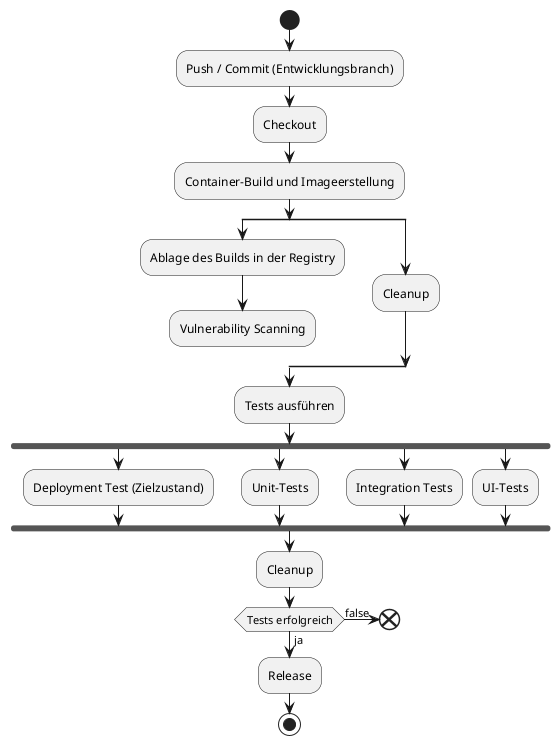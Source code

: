 @startuml build
start
:Push / Commit (Entwicklungsbranch);
:Checkout;
:Container-Build und Imageerstellung;
split
    :Ablage des Builds in der Registry;
    :Vulnerability Scanning;
    detach
split again
    :Cleanup;
end split
:Tests ausführen;
fork
    :Deployment Test (Zielzustand);
fork again
    :Unit-Tests;
fork again
    :Integration Tests;
fork again
    :UI-Tests;
end fork
:Cleanup;
if (Tests erfolgreich) then (ja)
    :Release;
else (false)
    end
endif

stop
@enduml
